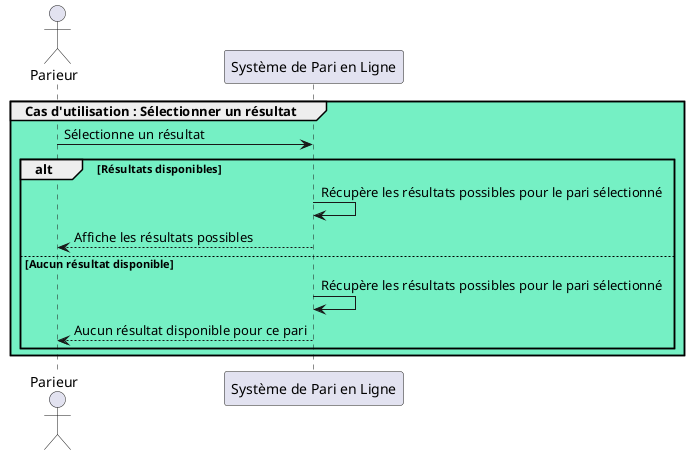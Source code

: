 
@startuml
actor Parieur
participant "Système de Pari en Ligne" as System

group #75f0c4 Cas d'utilisation : Sélectionner un résultat
    Parieur -> System: Sélectionne un résultat
    alt Résultats disponibles
        System -> System: Récupère les résultats possibles pour le pari sélectionné
        System --> Parieur: Affiche les résultats possibles
    else Aucun résultat disponible
        System -> System: Récupère les résultats possibles pour le pari sélectionné
        System --> Parieur: Aucun résultat disponible pour ce pari
    end
end
@enduml
